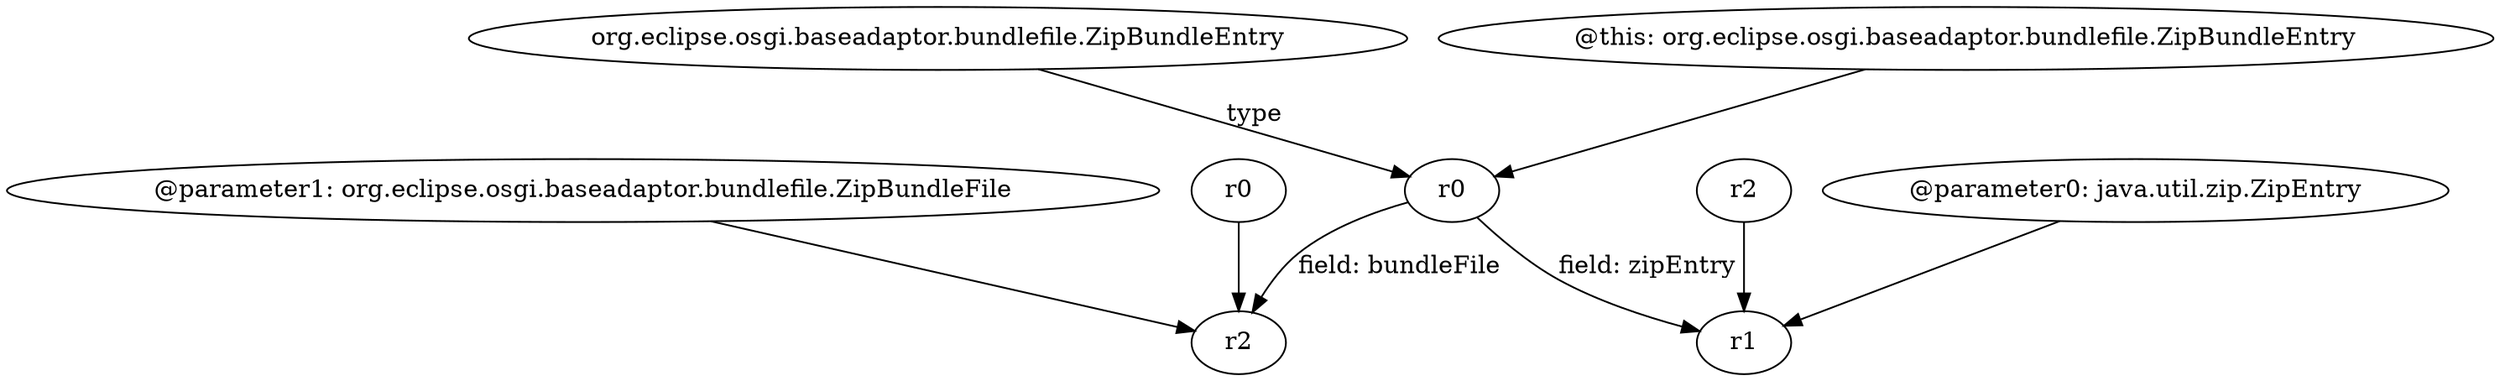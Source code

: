digraph g {
0[label="r0"]
1[label="r2"]
0->1[label="field: bundleFile"]
2[label="r1"]
0->2[label="field: zipEntry"]
3[label="r2"]
3->2[label=""]
4[label="org.eclipse.osgi.baseadaptor.bundlefile.ZipBundleEntry"]
4->0[label="type"]
5[label="@this: org.eclipse.osgi.baseadaptor.bundlefile.ZipBundleEntry"]
5->0[label=""]
6[label="r0"]
6->1[label=""]
7[label="@parameter0: java.util.zip.ZipEntry"]
7->2[label=""]
8[label="@parameter1: org.eclipse.osgi.baseadaptor.bundlefile.ZipBundleFile"]
8->1[label=""]
}